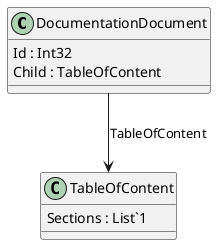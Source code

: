 @startuml
class DocumentationDocument {
	Id : Int32
	Child : TableOfContent
}

class TableOfContent {
	Sections : List`1
}


DocumentationDocument --> TableOfContent : TableOfContent
